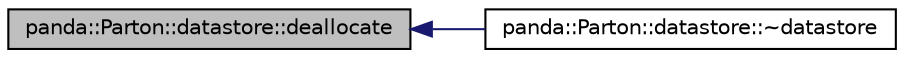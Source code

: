 digraph G
{
  edge [fontname="Helvetica",fontsize="10",labelfontname="Helvetica",labelfontsize="10"];
  node [fontname="Helvetica",fontsize="10",shape=record];
  rankdir=LR;
  Node1 [label="panda::Parton::datastore::deallocate",height=0.2,width=0.4,color="black", fillcolor="grey75", style="filled" fontcolor="black"];
  Node1 -> Node2 [dir=back,color="midnightblue",fontsize="10",style="solid"];
  Node2 [label="panda::Parton::datastore::~datastore",height=0.2,width=0.4,color="black", fillcolor="white", style="filled",URL="$structpanda_1_1Parton_1_1datastore.html#aa1e55feb33f97040c324d9ba93126dba"];
}
